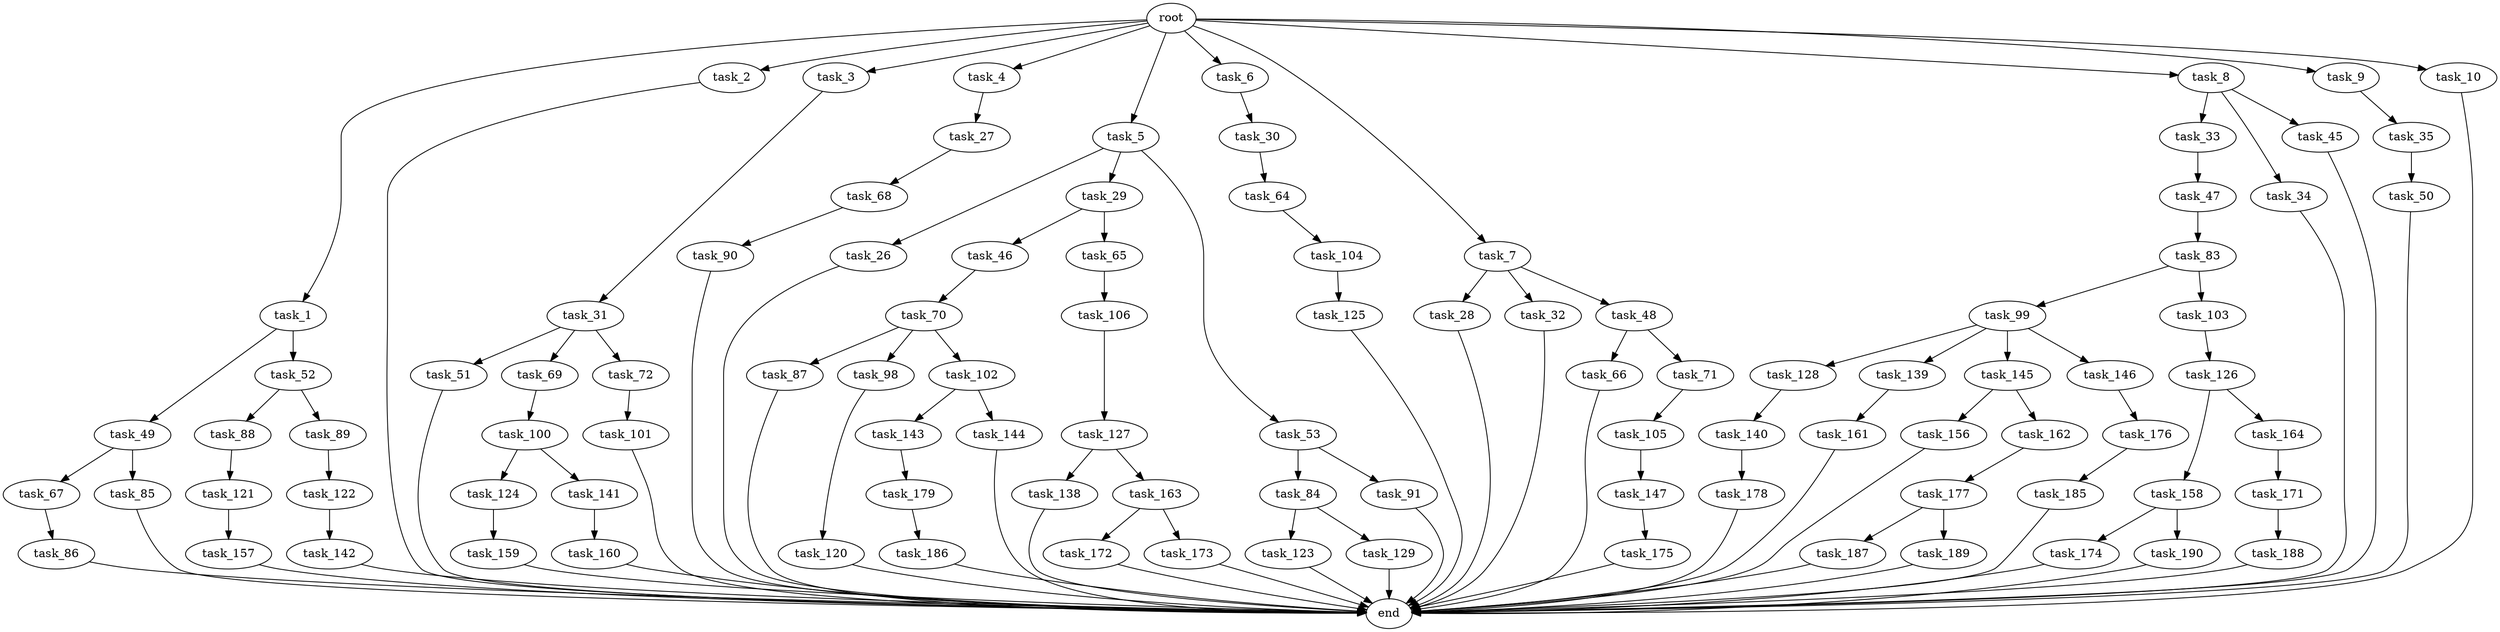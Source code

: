 digraph G {
  root [size="0.000000"];
  task_1 [size="1.024000"];
  task_2 [size="1.024000"];
  task_3 [size="1.024000"];
  task_4 [size="1.024000"];
  task_5 [size="1.024000"];
  task_6 [size="1.024000"];
  task_7 [size="1.024000"];
  task_8 [size="1.024000"];
  task_9 [size="1.024000"];
  task_10 [size="1.024000"];
  task_26 [size="420906795.008000"];
  task_27 [size="34359738.368000"];
  task_28 [size="214748364.800000"];
  task_29 [size="420906795.008000"];
  task_30 [size="214748364.800000"];
  task_31 [size="420906795.008000"];
  task_32 [size="214748364.800000"];
  task_33 [size="214748364.800000"];
  task_34 [size="214748364.800000"];
  task_35 [size="695784701.952000"];
  task_45 [size="214748364.800000"];
  task_46 [size="77309411.328000"];
  task_47 [size="309237645.312000"];
  task_48 [size="214748364.800000"];
  task_49 [size="214748364.800000"];
  task_50 [size="420906795.008000"];
  task_51 [size="34359738.368000"];
  task_52 [size="214748364.800000"];
  task_53 [size="420906795.008000"];
  task_64 [size="137438953.472000"];
  task_65 [size="77309411.328000"];
  task_66 [size="858993459.200000"];
  task_67 [size="695784701.952000"];
  task_68 [size="549755813.888000"];
  task_69 [size="34359738.368000"];
  task_70 [size="34359738.368000"];
  task_71 [size="858993459.200000"];
  task_72 [size="34359738.368000"];
  task_83 [size="695784701.952000"];
  task_84 [size="695784701.952000"];
  task_85 [size="695784701.952000"];
  task_86 [size="420906795.008000"];
  task_87 [size="214748364.800000"];
  task_88 [size="34359738.368000"];
  task_89 [size="34359738.368000"];
  task_90 [size="549755813.888000"];
  task_91 [size="695784701.952000"];
  task_98 [size="214748364.800000"];
  task_99 [size="34359738.368000"];
  task_100 [size="137438953.472000"];
  task_101 [size="420906795.008000"];
  task_102 [size="214748364.800000"];
  task_103 [size="34359738.368000"];
  task_104 [size="858993459.200000"];
  task_105 [size="695784701.952000"];
  task_106 [size="137438953.472000"];
  task_120 [size="309237645.312000"];
  task_121 [size="309237645.312000"];
  task_122 [size="420906795.008000"];
  task_123 [size="858993459.200000"];
  task_124 [size="549755813.888000"];
  task_125 [size="214748364.800000"];
  task_126 [size="137438953.472000"];
  task_127 [size="309237645.312000"];
  task_128 [size="309237645.312000"];
  task_129 [size="858993459.200000"];
  task_138 [size="214748364.800000"];
  task_139 [size="309237645.312000"];
  task_140 [size="695784701.952000"];
  task_141 [size="549755813.888000"];
  task_142 [size="77309411.328000"];
  task_143 [size="858993459.200000"];
  task_144 [size="858993459.200000"];
  task_145 [size="309237645.312000"];
  task_146 [size="309237645.312000"];
  task_147 [size="549755813.888000"];
  task_156 [size="137438953.472000"];
  task_157 [size="214748364.800000"];
  task_158 [size="214748364.800000"];
  task_159 [size="549755813.888000"];
  task_160 [size="34359738.368000"];
  task_161 [size="137438953.472000"];
  task_162 [size="137438953.472000"];
  task_163 [size="214748364.800000"];
  task_164 [size="214748364.800000"];
  task_171 [size="214748364.800000"];
  task_172 [size="549755813.888000"];
  task_173 [size="549755813.888000"];
  task_174 [size="214748364.800000"];
  task_175 [size="34359738.368000"];
  task_176 [size="420906795.008000"];
  task_177 [size="214748364.800000"];
  task_178 [size="695784701.952000"];
  task_179 [size="77309411.328000"];
  task_185 [size="549755813.888000"];
  task_186 [size="77309411.328000"];
  task_187 [size="137438953.472000"];
  task_188 [size="137438953.472000"];
  task_189 [size="137438953.472000"];
  task_190 [size="214748364.800000"];
  end [size="0.000000"];

  root -> task_1 [size="1.000000"];
  root -> task_2 [size="1.000000"];
  root -> task_3 [size="1.000000"];
  root -> task_4 [size="1.000000"];
  root -> task_5 [size="1.000000"];
  root -> task_6 [size="1.000000"];
  root -> task_7 [size="1.000000"];
  root -> task_8 [size="1.000000"];
  root -> task_9 [size="1.000000"];
  root -> task_10 [size="1.000000"];
  task_1 -> task_49 [size="209715200.000000"];
  task_1 -> task_52 [size="209715200.000000"];
  task_2 -> end [size="1.000000"];
  task_3 -> task_31 [size="411041792.000000"];
  task_4 -> task_27 [size="33554432.000000"];
  task_5 -> task_26 [size="411041792.000000"];
  task_5 -> task_29 [size="411041792.000000"];
  task_5 -> task_53 [size="411041792.000000"];
  task_6 -> task_30 [size="209715200.000000"];
  task_7 -> task_28 [size="209715200.000000"];
  task_7 -> task_32 [size="209715200.000000"];
  task_7 -> task_48 [size="209715200.000000"];
  task_8 -> task_33 [size="209715200.000000"];
  task_8 -> task_34 [size="209715200.000000"];
  task_8 -> task_45 [size="209715200.000000"];
  task_9 -> task_35 [size="679477248.000000"];
  task_10 -> end [size="1.000000"];
  task_26 -> end [size="1.000000"];
  task_27 -> task_68 [size="536870912.000000"];
  task_28 -> end [size="1.000000"];
  task_29 -> task_46 [size="75497472.000000"];
  task_29 -> task_65 [size="75497472.000000"];
  task_30 -> task_64 [size="134217728.000000"];
  task_31 -> task_51 [size="33554432.000000"];
  task_31 -> task_69 [size="33554432.000000"];
  task_31 -> task_72 [size="33554432.000000"];
  task_32 -> end [size="1.000000"];
  task_33 -> task_47 [size="301989888.000000"];
  task_34 -> end [size="1.000000"];
  task_35 -> task_50 [size="411041792.000000"];
  task_45 -> end [size="1.000000"];
  task_46 -> task_70 [size="33554432.000000"];
  task_47 -> task_83 [size="679477248.000000"];
  task_48 -> task_66 [size="838860800.000000"];
  task_48 -> task_71 [size="838860800.000000"];
  task_49 -> task_67 [size="679477248.000000"];
  task_49 -> task_85 [size="679477248.000000"];
  task_50 -> end [size="1.000000"];
  task_51 -> end [size="1.000000"];
  task_52 -> task_88 [size="33554432.000000"];
  task_52 -> task_89 [size="33554432.000000"];
  task_53 -> task_84 [size="679477248.000000"];
  task_53 -> task_91 [size="679477248.000000"];
  task_64 -> task_104 [size="838860800.000000"];
  task_65 -> task_106 [size="134217728.000000"];
  task_66 -> end [size="1.000000"];
  task_67 -> task_86 [size="411041792.000000"];
  task_68 -> task_90 [size="536870912.000000"];
  task_69 -> task_100 [size="134217728.000000"];
  task_70 -> task_87 [size="209715200.000000"];
  task_70 -> task_98 [size="209715200.000000"];
  task_70 -> task_102 [size="209715200.000000"];
  task_71 -> task_105 [size="679477248.000000"];
  task_72 -> task_101 [size="411041792.000000"];
  task_83 -> task_99 [size="33554432.000000"];
  task_83 -> task_103 [size="33554432.000000"];
  task_84 -> task_123 [size="838860800.000000"];
  task_84 -> task_129 [size="838860800.000000"];
  task_85 -> end [size="1.000000"];
  task_86 -> end [size="1.000000"];
  task_87 -> end [size="1.000000"];
  task_88 -> task_121 [size="301989888.000000"];
  task_89 -> task_122 [size="411041792.000000"];
  task_90 -> end [size="1.000000"];
  task_91 -> end [size="1.000000"];
  task_98 -> task_120 [size="301989888.000000"];
  task_99 -> task_128 [size="301989888.000000"];
  task_99 -> task_139 [size="301989888.000000"];
  task_99 -> task_145 [size="301989888.000000"];
  task_99 -> task_146 [size="301989888.000000"];
  task_100 -> task_124 [size="536870912.000000"];
  task_100 -> task_141 [size="536870912.000000"];
  task_101 -> end [size="1.000000"];
  task_102 -> task_143 [size="838860800.000000"];
  task_102 -> task_144 [size="838860800.000000"];
  task_103 -> task_126 [size="134217728.000000"];
  task_104 -> task_125 [size="209715200.000000"];
  task_105 -> task_147 [size="536870912.000000"];
  task_106 -> task_127 [size="301989888.000000"];
  task_120 -> end [size="1.000000"];
  task_121 -> task_157 [size="209715200.000000"];
  task_122 -> task_142 [size="75497472.000000"];
  task_123 -> end [size="1.000000"];
  task_124 -> task_159 [size="536870912.000000"];
  task_125 -> end [size="1.000000"];
  task_126 -> task_158 [size="209715200.000000"];
  task_126 -> task_164 [size="209715200.000000"];
  task_127 -> task_138 [size="209715200.000000"];
  task_127 -> task_163 [size="209715200.000000"];
  task_128 -> task_140 [size="679477248.000000"];
  task_129 -> end [size="1.000000"];
  task_138 -> end [size="1.000000"];
  task_139 -> task_161 [size="134217728.000000"];
  task_140 -> task_178 [size="679477248.000000"];
  task_141 -> task_160 [size="33554432.000000"];
  task_142 -> end [size="1.000000"];
  task_143 -> task_179 [size="75497472.000000"];
  task_144 -> end [size="1.000000"];
  task_145 -> task_156 [size="134217728.000000"];
  task_145 -> task_162 [size="134217728.000000"];
  task_146 -> task_176 [size="411041792.000000"];
  task_147 -> task_175 [size="33554432.000000"];
  task_156 -> end [size="1.000000"];
  task_157 -> end [size="1.000000"];
  task_158 -> task_174 [size="209715200.000000"];
  task_158 -> task_190 [size="209715200.000000"];
  task_159 -> end [size="1.000000"];
  task_160 -> end [size="1.000000"];
  task_161 -> end [size="1.000000"];
  task_162 -> task_177 [size="209715200.000000"];
  task_163 -> task_172 [size="536870912.000000"];
  task_163 -> task_173 [size="536870912.000000"];
  task_164 -> task_171 [size="209715200.000000"];
  task_171 -> task_188 [size="134217728.000000"];
  task_172 -> end [size="1.000000"];
  task_173 -> end [size="1.000000"];
  task_174 -> end [size="1.000000"];
  task_175 -> end [size="1.000000"];
  task_176 -> task_185 [size="536870912.000000"];
  task_177 -> task_187 [size="134217728.000000"];
  task_177 -> task_189 [size="134217728.000000"];
  task_178 -> end [size="1.000000"];
  task_179 -> task_186 [size="75497472.000000"];
  task_185 -> end [size="1.000000"];
  task_186 -> end [size="1.000000"];
  task_187 -> end [size="1.000000"];
  task_188 -> end [size="1.000000"];
  task_189 -> end [size="1.000000"];
  task_190 -> end [size="1.000000"];
}
